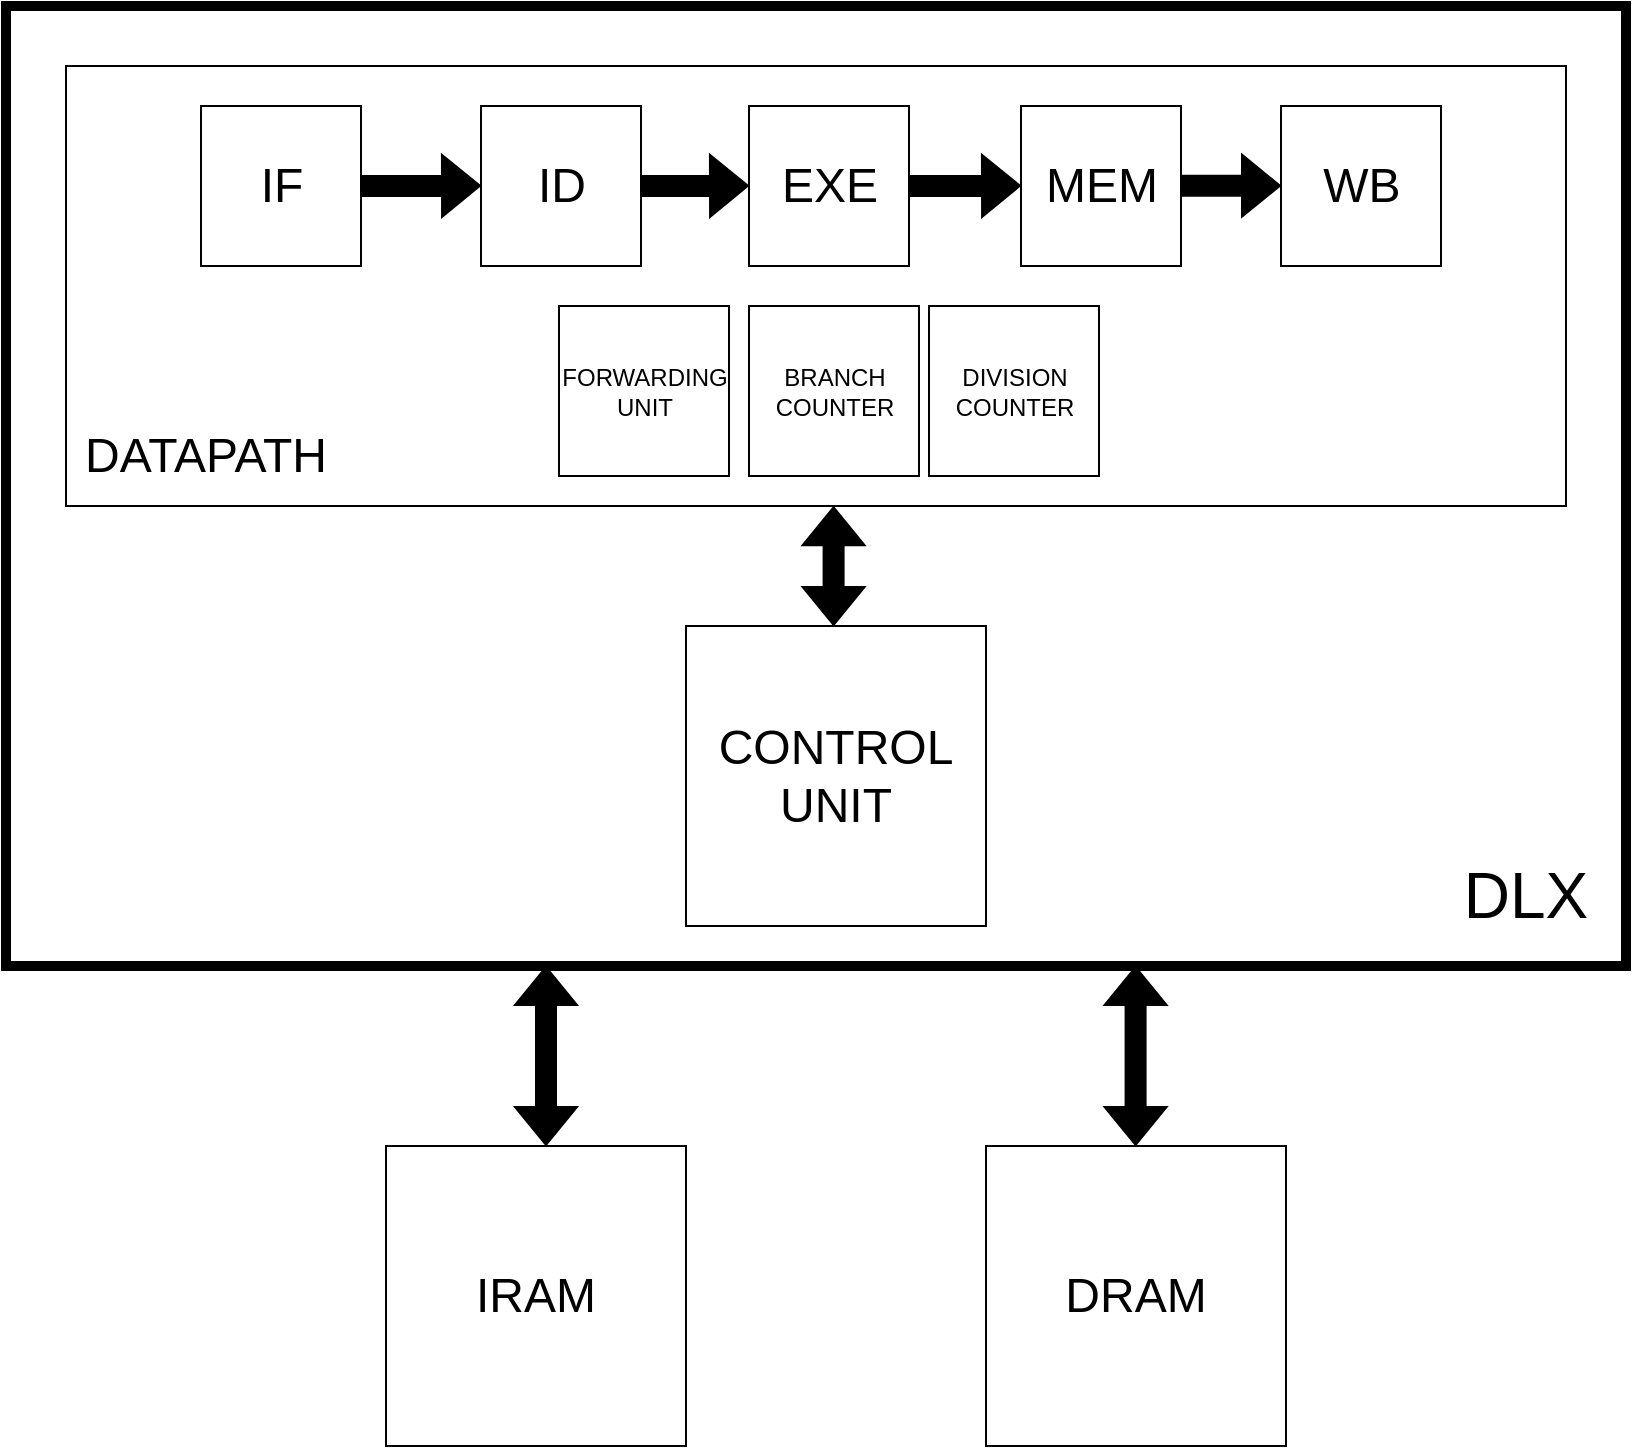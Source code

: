 <mxfile version="21.7.5" type="device">
  <diagram name="Pagina-1" id="obTn7jBoJpnhoFnN49Yq">
    <mxGraphModel dx="1382" dy="861" grid="1" gridSize="10" guides="1" tooltips="1" connect="1" arrows="1" fold="1" page="1" pageScale="1" pageWidth="1169" pageHeight="827" math="0" shadow="0">
      <root>
        <mxCell id="0" />
        <mxCell id="1" parent="0" />
        <mxCell id="rJMExQcC0TxC6yOzS3OH-2" value="" style="rounded=0;whiteSpace=wrap;html=1;fillColor=none;fontColor=#333333;strokeColor=#000000;strokeWidth=5;" vertex="1" parent="1">
          <mxGeometry x="170" y="40" width="810" height="480" as="geometry" />
        </mxCell>
        <mxCell id="rJMExQcC0TxC6yOzS3OH-3" value="&lt;font style=&quot;font-size: 24px;&quot;&gt;CONTROL UNIT&lt;/font&gt;" style="whiteSpace=wrap;html=1;aspect=fixed;" vertex="1" parent="1">
          <mxGeometry x="510" y="350" width="150" height="150" as="geometry" />
        </mxCell>
        <mxCell id="rJMExQcC0TxC6yOzS3OH-4" value="" style="rounded=0;whiteSpace=wrap;html=1;" vertex="1" parent="1">
          <mxGeometry x="200" y="70" width="750" height="220" as="geometry" />
        </mxCell>
        <mxCell id="rJMExQcC0TxC6yOzS3OH-5" value="&lt;font style=&quot;font-size: 24px;&quot;&gt;IF&lt;/font&gt;" style="whiteSpace=wrap;html=1;aspect=fixed;" vertex="1" parent="1">
          <mxGeometry x="267.5" y="90" width="80" height="80" as="geometry" />
        </mxCell>
        <mxCell id="rJMExQcC0TxC6yOzS3OH-6" value="&lt;font style=&quot;font-size: 24px;&quot;&gt;ID&lt;/font&gt;" style="whiteSpace=wrap;html=1;aspect=fixed;" vertex="1" parent="1">
          <mxGeometry x="407.5" y="90" width="80" height="80" as="geometry" />
        </mxCell>
        <mxCell id="rJMExQcC0TxC6yOzS3OH-7" value="&lt;font style=&quot;font-size: 24px;&quot;&gt;EXE&lt;/font&gt;" style="whiteSpace=wrap;html=1;aspect=fixed;" vertex="1" parent="1">
          <mxGeometry x="541.5" y="90" width="80" height="80" as="geometry" />
        </mxCell>
        <mxCell id="rJMExQcC0TxC6yOzS3OH-8" value="&lt;font style=&quot;font-size: 24px;&quot;&gt;MEM&lt;/font&gt;" style="whiteSpace=wrap;html=1;aspect=fixed;" vertex="1" parent="1">
          <mxGeometry x="677.5" y="90" width="80" height="80" as="geometry" />
        </mxCell>
        <mxCell id="rJMExQcC0TxC6yOzS3OH-9" value="&lt;font style=&quot;font-size: 24px;&quot;&gt;WB&lt;/font&gt;" style="whiteSpace=wrap;html=1;aspect=fixed;" vertex="1" parent="1">
          <mxGeometry x="807.5" y="90" width="80" height="80" as="geometry" />
        </mxCell>
        <mxCell id="rJMExQcC0TxC6yOzS3OH-10" value="" style="shape=flexArrow;endArrow=classic;html=1;rounded=0;fillColor=#000000;strokeColor=#000000;exitX=1;exitY=0.5;exitDx=0;exitDy=0;" edge="1" parent="1" source="rJMExQcC0TxC6yOzS3OH-5">
          <mxGeometry width="50" height="50" relative="1" as="geometry">
            <mxPoint x="357.5" y="129.86" as="sourcePoint" />
            <mxPoint x="407.5" y="129.86" as="targetPoint" />
          </mxGeometry>
        </mxCell>
        <mxCell id="rJMExQcC0TxC6yOzS3OH-11" value="" style="shape=flexArrow;endArrow=classic;html=1;rounded=0;fillColor=#000000;strokeColor=#000000;exitX=1;exitY=0.5;exitDx=0;exitDy=0;" edge="1" parent="1" source="rJMExQcC0TxC6yOzS3OH-6">
          <mxGeometry width="50" height="50" relative="1" as="geometry">
            <mxPoint x="491.5" y="129.86" as="sourcePoint" />
            <mxPoint x="541.5" y="129.86" as="targetPoint" />
          </mxGeometry>
        </mxCell>
        <mxCell id="rJMExQcC0TxC6yOzS3OH-12" value="" style="shape=flexArrow;endArrow=classic;html=1;rounded=0;fillColor=#000000;strokeColor=#000000;exitX=1;exitY=0.5;exitDx=0;exitDy=0;" edge="1" parent="1" source="rJMExQcC0TxC6yOzS3OH-7">
          <mxGeometry width="50" height="50" relative="1" as="geometry">
            <mxPoint x="627.5" y="129.86" as="sourcePoint" />
            <mxPoint x="677.5" y="129.86" as="targetPoint" />
          </mxGeometry>
        </mxCell>
        <mxCell id="rJMExQcC0TxC6yOzS3OH-13" value="" style="shape=flexArrow;endArrow=classic;html=1;rounded=0;fillColor=#000000;strokeColor=#000000;" edge="1" parent="1">
          <mxGeometry width="50" height="50" relative="1" as="geometry">
            <mxPoint x="757.5" y="129.86" as="sourcePoint" />
            <mxPoint x="807.5" y="129.86" as="targetPoint" />
          </mxGeometry>
        </mxCell>
        <mxCell id="rJMExQcC0TxC6yOzS3OH-14" value="&lt;font style=&quot;font-size: 24px;&quot;&gt;DATAPATH&lt;/font&gt;" style="text;html=1;strokeColor=none;fillColor=none;align=center;verticalAlign=middle;whiteSpace=wrap;rounded=0;" vertex="1" parent="1">
          <mxGeometry x="180" y="250" width="180" height="30" as="geometry" />
        </mxCell>
        <mxCell id="rJMExQcC0TxC6yOzS3OH-15" value="&lt;font style=&quot;font-size: 32px;&quot;&gt;DLX&lt;/font&gt;" style="text;html=1;strokeColor=none;fillColor=none;align=center;verticalAlign=middle;whiteSpace=wrap;rounded=0;" vertex="1" parent="1">
          <mxGeometry x="900" y="470" width="60" height="30" as="geometry" />
        </mxCell>
        <mxCell id="rJMExQcC0TxC6yOzS3OH-16" value="FORWARDING UNIT" style="whiteSpace=wrap;html=1;aspect=fixed;" vertex="1" parent="1">
          <mxGeometry x="446.5" y="190" width="85" height="85" as="geometry" />
        </mxCell>
        <mxCell id="rJMExQcC0TxC6yOzS3OH-17" value="BRANCH COUNTER" style="whiteSpace=wrap;html=1;aspect=fixed;" vertex="1" parent="1">
          <mxGeometry x="541.5" y="190" width="85" height="85" as="geometry" />
        </mxCell>
        <mxCell id="rJMExQcC0TxC6yOzS3OH-18" value="DIVISION COUNTER" style="whiteSpace=wrap;html=1;aspect=fixed;" vertex="1" parent="1">
          <mxGeometry x="631.5" y="190" width="85" height="85" as="geometry" />
        </mxCell>
        <mxCell id="rJMExQcC0TxC6yOzS3OH-19" value="" style="shape=flexArrow;endArrow=classic;html=1;rounded=0;fillColor=#000000;strokeColor=#000000;exitX=1;exitY=0.5;exitDx=0;exitDy=0;startArrow=block;" edge="1" parent="1">
          <mxGeometry width="50" height="50" relative="1" as="geometry">
            <mxPoint x="583.8" y="290.14" as="sourcePoint" />
            <mxPoint x="583.8" y="350" as="targetPoint" />
          </mxGeometry>
        </mxCell>
        <mxCell id="rJMExQcC0TxC6yOzS3OH-24" value="&lt;div style=&quot;font-size: 24px;&quot;&gt;&lt;font style=&quot;font-size: 24px;&quot;&gt;IRAM&lt;br&gt;&lt;/font&gt;&lt;/div&gt;" style="whiteSpace=wrap;html=1;aspect=fixed;" vertex="1" parent="1">
          <mxGeometry x="360" y="610" width="150" height="150" as="geometry" />
        </mxCell>
        <mxCell id="rJMExQcC0TxC6yOzS3OH-25" value="&lt;div style=&quot;font-size: 24px;&quot;&gt;&lt;font style=&quot;font-size: 24px;&quot;&gt;DRAM&lt;br&gt;&lt;/font&gt;&lt;/div&gt;" style="whiteSpace=wrap;html=1;aspect=fixed;" vertex="1" parent="1">
          <mxGeometry x="660" y="610" width="150" height="150" as="geometry" />
        </mxCell>
        <mxCell id="rJMExQcC0TxC6yOzS3OH-27" value="" style="shape=flexArrow;endArrow=classic;html=1;rounded=0;fillColor=#000000;strokeColor=#000000;startArrow=block;" edge="1" parent="1">
          <mxGeometry width="50" height="50" relative="1" as="geometry">
            <mxPoint x="440" y="520" as="sourcePoint" />
            <mxPoint x="440" y="610" as="targetPoint" />
          </mxGeometry>
        </mxCell>
        <mxCell id="rJMExQcC0TxC6yOzS3OH-28" value="" style="shape=flexArrow;endArrow=classic;html=1;rounded=0;fillColor=#000000;strokeColor=#000000;startArrow=block;" edge="1" parent="1">
          <mxGeometry width="50" height="50" relative="1" as="geometry">
            <mxPoint x="734.8" y="520" as="sourcePoint" />
            <mxPoint x="734.8" y="610" as="targetPoint" />
          </mxGeometry>
        </mxCell>
      </root>
    </mxGraphModel>
  </diagram>
</mxfile>
